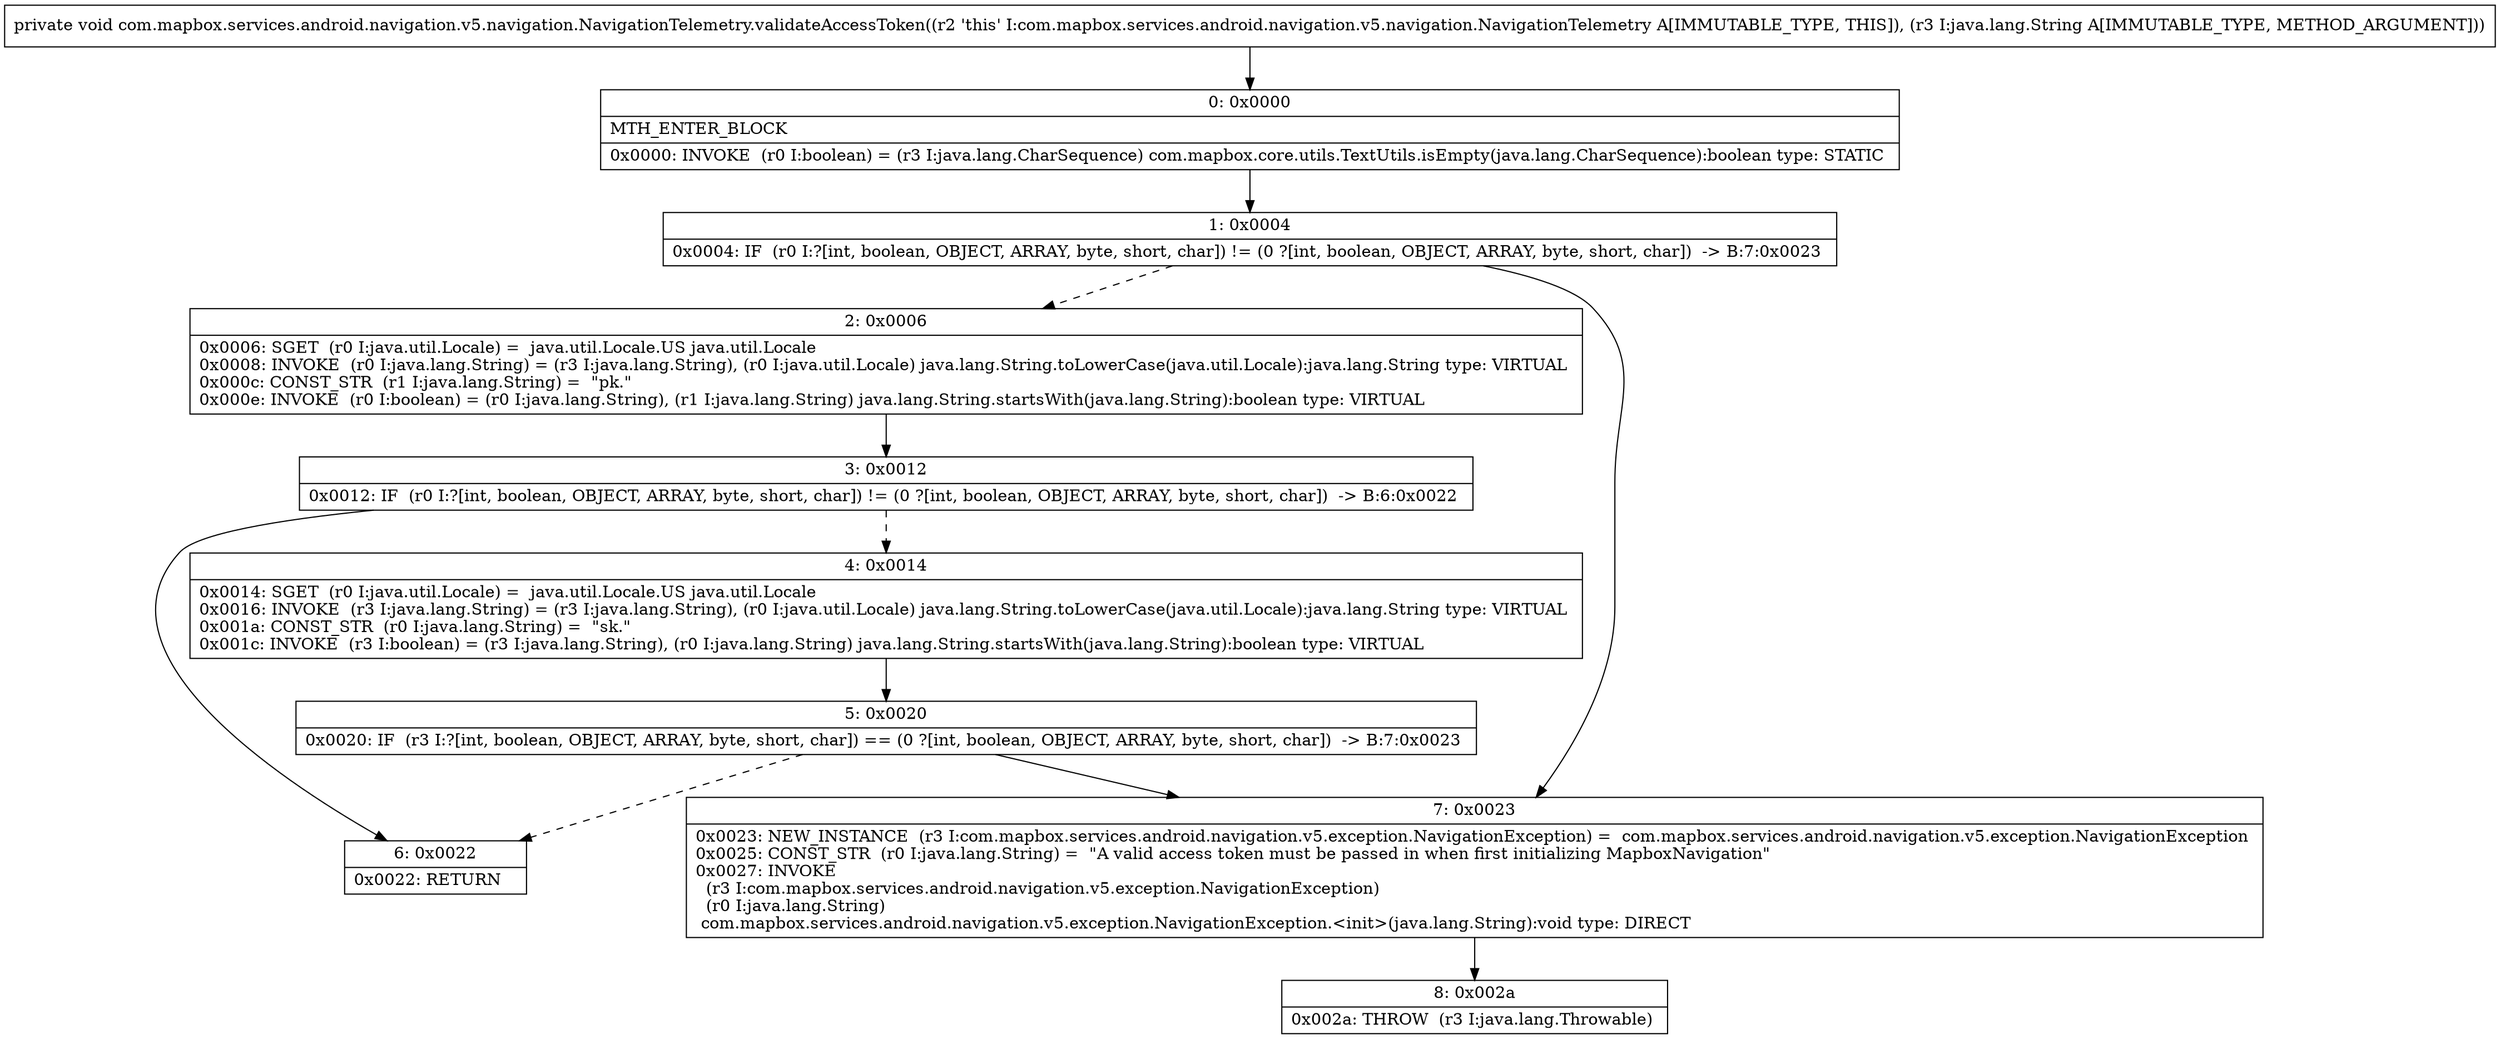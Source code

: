 digraph "CFG forcom.mapbox.services.android.navigation.v5.navigation.NavigationTelemetry.validateAccessToken(Ljava\/lang\/String;)V" {
Node_0 [shape=record,label="{0\:\ 0x0000|MTH_ENTER_BLOCK\l|0x0000: INVOKE  (r0 I:boolean) = (r3 I:java.lang.CharSequence) com.mapbox.core.utils.TextUtils.isEmpty(java.lang.CharSequence):boolean type: STATIC \l}"];
Node_1 [shape=record,label="{1\:\ 0x0004|0x0004: IF  (r0 I:?[int, boolean, OBJECT, ARRAY, byte, short, char]) != (0 ?[int, boolean, OBJECT, ARRAY, byte, short, char])  \-\> B:7:0x0023 \l}"];
Node_2 [shape=record,label="{2\:\ 0x0006|0x0006: SGET  (r0 I:java.util.Locale) =  java.util.Locale.US java.util.Locale \l0x0008: INVOKE  (r0 I:java.lang.String) = (r3 I:java.lang.String), (r0 I:java.util.Locale) java.lang.String.toLowerCase(java.util.Locale):java.lang.String type: VIRTUAL \l0x000c: CONST_STR  (r1 I:java.lang.String) =  \"pk.\" \l0x000e: INVOKE  (r0 I:boolean) = (r0 I:java.lang.String), (r1 I:java.lang.String) java.lang.String.startsWith(java.lang.String):boolean type: VIRTUAL \l}"];
Node_3 [shape=record,label="{3\:\ 0x0012|0x0012: IF  (r0 I:?[int, boolean, OBJECT, ARRAY, byte, short, char]) != (0 ?[int, boolean, OBJECT, ARRAY, byte, short, char])  \-\> B:6:0x0022 \l}"];
Node_4 [shape=record,label="{4\:\ 0x0014|0x0014: SGET  (r0 I:java.util.Locale) =  java.util.Locale.US java.util.Locale \l0x0016: INVOKE  (r3 I:java.lang.String) = (r3 I:java.lang.String), (r0 I:java.util.Locale) java.lang.String.toLowerCase(java.util.Locale):java.lang.String type: VIRTUAL \l0x001a: CONST_STR  (r0 I:java.lang.String) =  \"sk.\" \l0x001c: INVOKE  (r3 I:boolean) = (r3 I:java.lang.String), (r0 I:java.lang.String) java.lang.String.startsWith(java.lang.String):boolean type: VIRTUAL \l}"];
Node_5 [shape=record,label="{5\:\ 0x0020|0x0020: IF  (r3 I:?[int, boolean, OBJECT, ARRAY, byte, short, char]) == (0 ?[int, boolean, OBJECT, ARRAY, byte, short, char])  \-\> B:7:0x0023 \l}"];
Node_6 [shape=record,label="{6\:\ 0x0022|0x0022: RETURN   \l}"];
Node_7 [shape=record,label="{7\:\ 0x0023|0x0023: NEW_INSTANCE  (r3 I:com.mapbox.services.android.navigation.v5.exception.NavigationException) =  com.mapbox.services.android.navigation.v5.exception.NavigationException \l0x0025: CONST_STR  (r0 I:java.lang.String) =  \"A valid access token must be passed in when first initializing MapboxNavigation\" \l0x0027: INVOKE  \l  (r3 I:com.mapbox.services.android.navigation.v5.exception.NavigationException)\l  (r0 I:java.lang.String)\l com.mapbox.services.android.navigation.v5.exception.NavigationException.\<init\>(java.lang.String):void type: DIRECT \l}"];
Node_8 [shape=record,label="{8\:\ 0x002a|0x002a: THROW  (r3 I:java.lang.Throwable) \l}"];
MethodNode[shape=record,label="{private void com.mapbox.services.android.navigation.v5.navigation.NavigationTelemetry.validateAccessToken((r2 'this' I:com.mapbox.services.android.navigation.v5.navigation.NavigationTelemetry A[IMMUTABLE_TYPE, THIS]), (r3 I:java.lang.String A[IMMUTABLE_TYPE, METHOD_ARGUMENT])) }"];
MethodNode -> Node_0;
Node_0 -> Node_1;
Node_1 -> Node_2[style=dashed];
Node_1 -> Node_7;
Node_2 -> Node_3;
Node_3 -> Node_4[style=dashed];
Node_3 -> Node_6;
Node_4 -> Node_5;
Node_5 -> Node_6[style=dashed];
Node_5 -> Node_7;
Node_7 -> Node_8;
}

